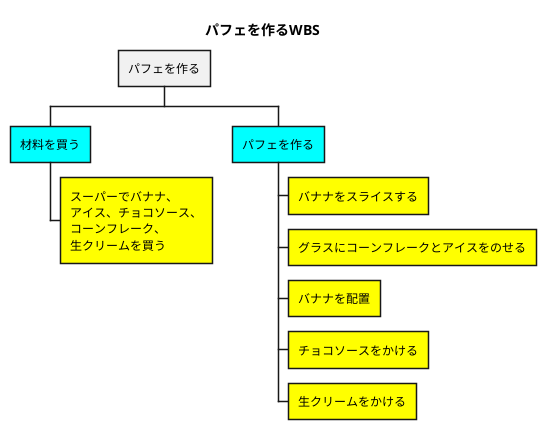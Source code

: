 @startwbs パフェを作る
title パフェを作るWBS
* パフェを作る
**[#Aqua] 材料を買う
***[#Yellow] スーパーでバナナ、\rアイス、チョコソース、\rコーンフレーク、\r生クリームを買う
**[#Aqua] パフェを作る
***[#Yellow] バナナをスライスする
***[#Yellow] グラスにコーンフレークとアイスをのせる
***[#Yellow] バナナを配置
***[#Yellow] チョコソースをかける
***[#Yellow] 生クリームをかける
@endwbs